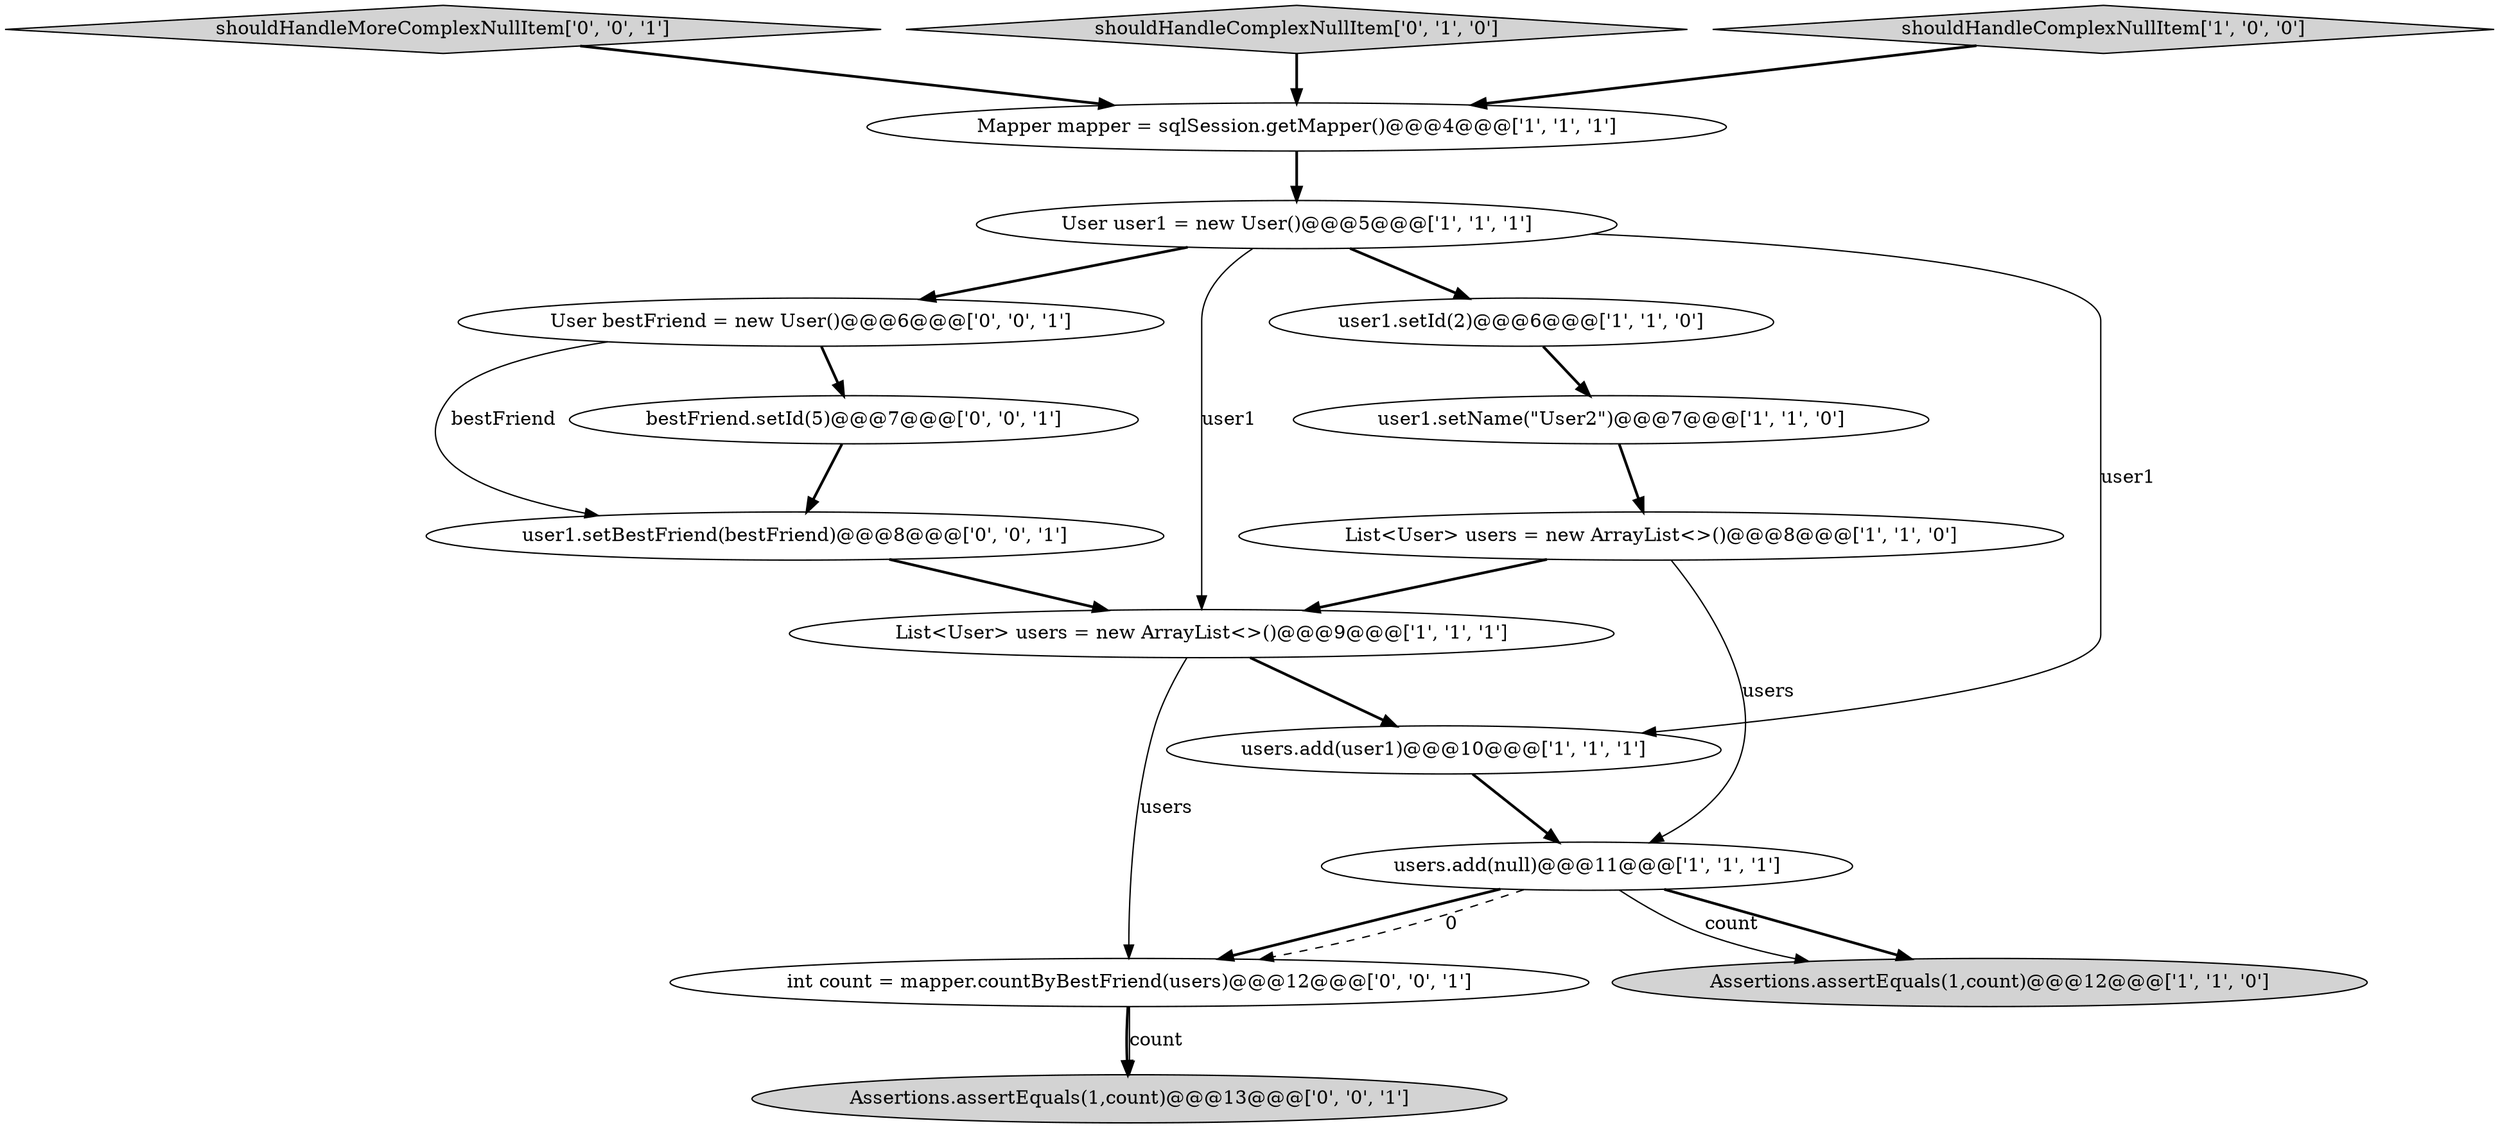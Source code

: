 digraph {
15 [style = filled, label = "user1.setBestFriend(bestFriend)@@@8@@@['0', '0', '1']", fillcolor = white, shape = ellipse image = "AAA0AAABBB3BBB"];
1 [style = filled, label = "User user1 = new User()@@@5@@@['1', '1', '1']", fillcolor = white, shape = ellipse image = "AAA0AAABBB1BBB"];
13 [style = filled, label = "shouldHandleMoreComplexNullItem['0', '0', '1']", fillcolor = lightgray, shape = diamond image = "AAA0AAABBB3BBB"];
14 [style = filled, label = "User bestFriend = new User()@@@6@@@['0', '0', '1']", fillcolor = white, shape = ellipse image = "AAA0AAABBB3BBB"];
7 [style = filled, label = "Assertions.assertEquals(1,count)@@@12@@@['1', '1', '0']", fillcolor = lightgray, shape = ellipse image = "AAA0AAABBB1BBB"];
12 [style = filled, label = "int count = mapper.countByBestFriend(users)@@@12@@@['0', '0', '1']", fillcolor = white, shape = ellipse image = "AAA0AAABBB3BBB"];
2 [style = filled, label = "user1.setId(2)@@@6@@@['1', '1', '0']", fillcolor = white, shape = ellipse image = "AAA0AAABBB1BBB"];
3 [style = filled, label = "Mapper mapper = sqlSession.getMapper()@@@4@@@['1', '1', '1']", fillcolor = white, shape = ellipse image = "AAA0AAABBB1BBB"];
10 [style = filled, label = "shouldHandleComplexNullItem['0', '1', '0']", fillcolor = lightgray, shape = diamond image = "AAA0AAABBB2BBB"];
5 [style = filled, label = "users.add(user1)@@@10@@@['1', '1', '1']", fillcolor = white, shape = ellipse image = "AAA0AAABBB1BBB"];
4 [style = filled, label = "List<User> users = new ArrayList<>()@@@9@@@['1', '1', '1']", fillcolor = white, shape = ellipse image = "AAA0AAABBB1BBB"];
11 [style = filled, label = "Assertions.assertEquals(1,count)@@@13@@@['0', '0', '1']", fillcolor = lightgray, shape = ellipse image = "AAA0AAABBB3BBB"];
16 [style = filled, label = "bestFriend.setId(5)@@@7@@@['0', '0', '1']", fillcolor = white, shape = ellipse image = "AAA0AAABBB3BBB"];
0 [style = filled, label = "users.add(null)@@@11@@@['1', '1', '1']", fillcolor = white, shape = ellipse image = "AAA0AAABBB1BBB"];
9 [style = filled, label = "List<User> users = new ArrayList<>()@@@8@@@['1', '1', '0']", fillcolor = white, shape = ellipse image = "AAA0AAABBB1BBB"];
6 [style = filled, label = "user1.setName(\"User2\")@@@7@@@['1', '1', '0']", fillcolor = white, shape = ellipse image = "AAA0AAABBB1BBB"];
8 [style = filled, label = "shouldHandleComplexNullItem['1', '0', '0']", fillcolor = lightgray, shape = diamond image = "AAA0AAABBB1BBB"];
14->16 [style = bold, label=""];
16->15 [style = bold, label=""];
3->1 [style = bold, label=""];
2->6 [style = bold, label=""];
0->12 [style = bold, label=""];
9->0 [style = solid, label="users"];
9->4 [style = bold, label=""];
8->3 [style = bold, label=""];
12->11 [style = bold, label=""];
12->11 [style = solid, label="count"];
1->5 [style = solid, label="user1"];
10->3 [style = bold, label=""];
0->12 [style = dashed, label="0"];
0->7 [style = bold, label=""];
13->3 [style = bold, label=""];
5->0 [style = bold, label=""];
0->7 [style = solid, label="count"];
15->4 [style = bold, label=""];
1->4 [style = solid, label="user1"];
1->14 [style = bold, label=""];
1->2 [style = bold, label=""];
6->9 [style = bold, label=""];
4->5 [style = bold, label=""];
4->12 [style = solid, label="users"];
14->15 [style = solid, label="bestFriend"];
}
